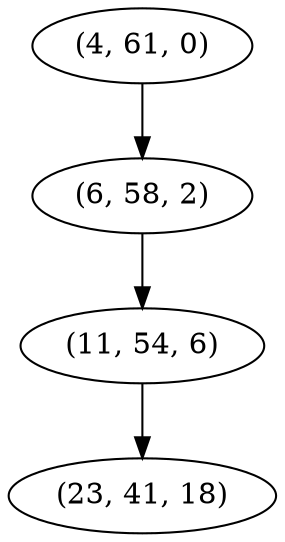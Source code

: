 digraph tree {
    "(4, 61, 0)";
    "(6, 58, 2)";
    "(11, 54, 6)";
    "(23, 41, 18)";
    "(4, 61, 0)" -> "(6, 58, 2)";
    "(6, 58, 2)" -> "(11, 54, 6)";
    "(11, 54, 6)" -> "(23, 41, 18)";
}

